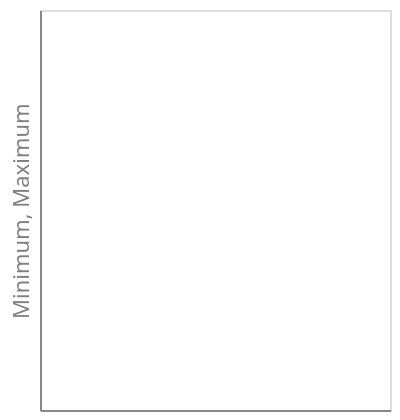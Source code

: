 {
  "$schema": "https://vega.github.io/schema/vega-lite/v5.json",
  "description": "Vega-Lite spec for FieldKit range charts.",
  "transform": [
    {
      "bin": {
        "maxbins": 20
      },
      "field": "time",
      "as": "bin_time"
    },
    {
      "aggregate": [
        {
          "op": "min",
          "field": "value",
          "as": "minimum"
        },
        {
          "op": "max",
          "field": "value",
          "as": "maximum"
        }
      ],
      "groupby": [
        "bin_time",
        "bin_time_end"
      ]
    },
    {
      "window": [
        {
          "op": "lead",
          "field": "bin_time_end",
          "as": "lead_bin_time_end"
        }
      ]
    }
  ],
  "width": "container",
  "encoding": {
    "x": {
      "field": "bin_time",
      "type": "temporal",
      "axis": {
        "labelColor": "#7f7f7f",
        "formatType": "time",
        "format": "%-m/%-d/%Y"
      },
      "title": null
    },
    "x2": {
      "field": "bin_time_end",
      "type": "temporal"
    },
    "y": {
      "field": "minimum",
      "title": "Minimum",
      "type": "quantitative",
      "scale": {
        "zero": false
      },
      "axis": {
        "titleFontWeight": 400,
        "titleColor": "#7f7f7f",
        "labelColor": "#7f7f7f"
      }
    },
    "y2": {
      "field": "maximum",
      "title": "Maximum"
    },
    "tooltip": [
      {
        "field": "maximum",
        "formatType": "number",
        "format": ".3"
      },
      {
        "field": "minimum",
        "formatType": "number",
        "format": ".3"
      }
    ]
  },
  "layer": [
    {
      "layer": [
        {
          "mark": {
            "type": "area",
            "tooltip": false,
            "interpolate": "step-after",
            "color": {
              "x1": 1,
              "x2": 1,
              "y1": 1,
              "y2": 0,
              "gradient": "linear",
              "stops": [
                {
                  "offset": 0,
                  "color": "#000004"
                },
                {
                  "offset": 0.1,
                  "color": "#170C3A"
                },
                {
                  "offset": 0.2,
                  "color": "#420A68"
                },
                {
                  "offset": 0.3,
                  "color": "#6B186E"
                },
                {
                  "offset": 0.4,
                  "color": "#932667"
                },
                {
                  "offset": 0.5,
                  "color": "#BB3754"
                },
                {
                  "offset": 0.6,
                  "color": "#DD513A"
                },
                {
                  "offset": 0.7,
                  "color": "#F3771A"
                },
                {
                  "offset": 0.8,
                  "color": "#FCA50A"
                },
                {
                  "offset": 0.9,
                  "color": "#F6D645"
                },
                {
                  "offset": 1,
                  "color": "#FCFFA4"
                }
              ]
            },
            "strokeWidth": 1,
            "stroke": "#ffffff"
          }
        }
      ]
    },
    {
      "layer": [
        {
          "encoding": {
            "x": {
              "field": "bin_time_end",
              "type": "temporal"
            },
            "x2": {
              "field": "lead_bin_time_end",
              "type": "temporal"
            }
          },
          "mark": {
            "type": "area",
            "tooltip": false,
            "interpolate": "step-before",
            "color": {
              "x1": 1,
              "x2": 1,
              "y1": 1,
              "y2": 0,
              "gradient": "linear",
              "stops": [
                {
                  "offset": 0,
                  "color": "#000004"
                },
                {
                  "offset": 0.1,
                  "color": "#170C3A"
                },
                {
                  "offset": 0.2,
                  "color": "#420A68"
                },
                {
                  "offset": 0.3,
                  "color": "#6B186E"
                },
                {
                  "offset": 0.4,
                  "color": "#932667"
                },
                {
                  "offset": 0.5,
                  "color": "#BB3754"
                },
                {
                  "offset": 0.6,
                  "color": "#DD513A"
                },
                {
                  "offset": 0.7,
                  "color": "#F3771A"
                },
                {
                  "offset": 0.8,
                  "color": "#FCA50A"
                },
                {
                  "offset": 0.9,
                  "color": "#F6D645"
                },
                {
                  "offset": 1,
                  "color": "#FCFFA4"
                }
              ]
            },
            "strokeWidth": 1,
            "stroke": "#ffffff"
          }
        }
      ]
    },
    {
      "layer": [
        {
          "encoding": {
            "tooltip": [
              {
                "field": "maximum",
                "formatType": "number",
                "format": ".3"
              },
              {
                "field": "minimum",
                "formatType": "number",
                "format": ".3"
              }
            ]
          },
          "mark": {
            "type": "bar",
            "tooltip": true,
            "fillOpacity": 0,
            "strokeWidth": 1,
            "stroke": "#ffffff"
          }
        }
      ]
    }
  ]
}